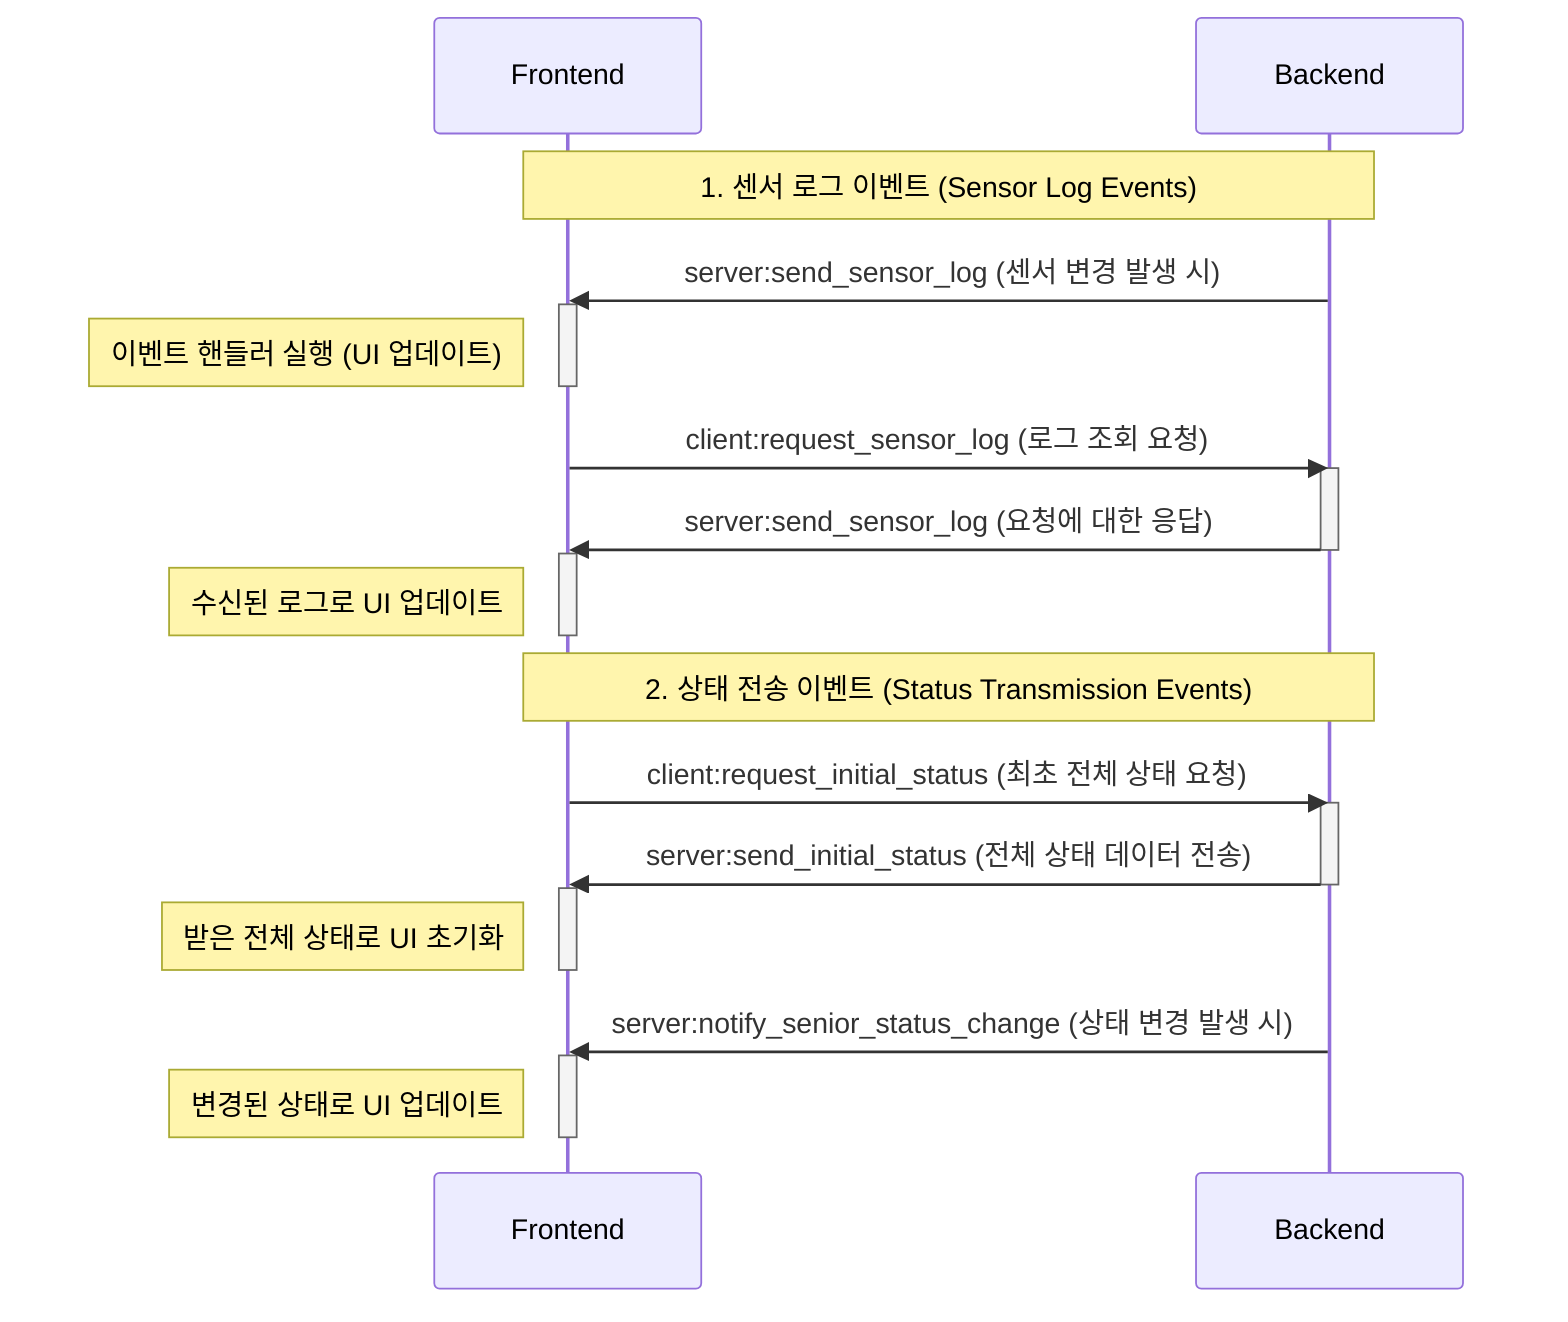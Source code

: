 sequenceDiagram
    participant Client as Frontend
    participant Server as Backend

    %% 1. 센서 로그 이벤트 (Sensor Log Events)
    Note over Client, Server: 1. 센서 로그 이벤트 (Sensor Log Events)

    %% 1.1 서버 주도 (Server-initiated)
    Server->>Client: server:send_sensor_log (센서 변경 발생 시)
    activate Client
    Note left of Client: 이벤트 핸들러 실행 (UI 업데이트)
    deactivate Client

    %% 1.2 클라이언트 요청 (Client-initiated)
    Client->>Server: client:request_sensor_log (로그 조회 요청)
    activate Server
    Server->>Client: server:send_sensor_log (요청에 대한 응답)
    deactivate Server
    activate Client
    Note left of Client: 수신된 로그로 UI 업데이트
    deactivate Client

    %% 2. 상태 전송 이벤트 (Status Transmission Events)
    Note over Client, Server: 2. 상태 전송 이벤트 (Status Transmission Events)

    %% 2.1 클라이언트의 초기 상태 요청 (Client's initial status request)
    Client->>Server: client:request_initial_status (최초 전체 상태 요청)
    activate Server
    Server->>Client: server:send_initial_status (전체 상태 데이터 전송)
    deactivate Server
    activate Client
    Note left of Client: 받은 전체 상태로 UI 초기화
    deactivate Client

    %% 2.2 서버 주도 (Server-initiated status update)
    Server->>Client: server:notify_senior_status_change (상태 변경 발생 시)
    activate Client
    Note left of Client: 변경된 상태로 UI 업데이트
    deactivate Client